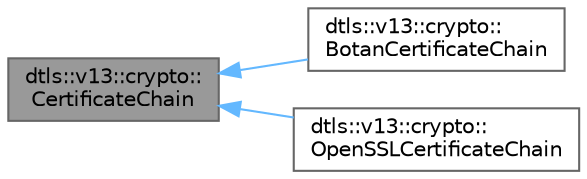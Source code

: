digraph "dtls::v13::crypto::CertificateChain"
{
 // LATEX_PDF_SIZE
  bgcolor="transparent";
  edge [fontname=Helvetica,fontsize=10,labelfontname=Helvetica,labelfontsize=10];
  node [fontname=Helvetica,fontsize=10,shape=box,height=0.2,width=0.4];
  rankdir="LR";
  Node1 [id="Node000001",label="dtls::v13::crypto::\lCertificateChain",height=0.2,width=0.4,color="gray40", fillcolor="grey60", style="filled", fontcolor="black",tooltip=" "];
  Node1 -> Node2 [id="edge1_Node000001_Node000002",dir="back",color="steelblue1",style="solid",tooltip=" "];
  Node2 [id="Node000002",label="dtls::v13::crypto::\lBotanCertificateChain",height=0.2,width=0.4,color="gray40", fillcolor="white", style="filled",URL="$classdtls_1_1v13_1_1crypto_1_1BotanCertificateChain.html",tooltip="Botan certificate chain implementation."];
  Node1 -> Node3 [id="edge2_Node000001_Node000003",dir="back",color="steelblue1",style="solid",tooltip=" "];
  Node3 [id="Node000003",label="dtls::v13::crypto::\lOpenSSLCertificateChain",height=0.2,width=0.4,color="gray40", fillcolor="white", style="filled",URL="$classdtls_1_1v13_1_1crypto_1_1OpenSSLCertificateChain.html",tooltip="OpenSSL certificate chain implementation."];
}
